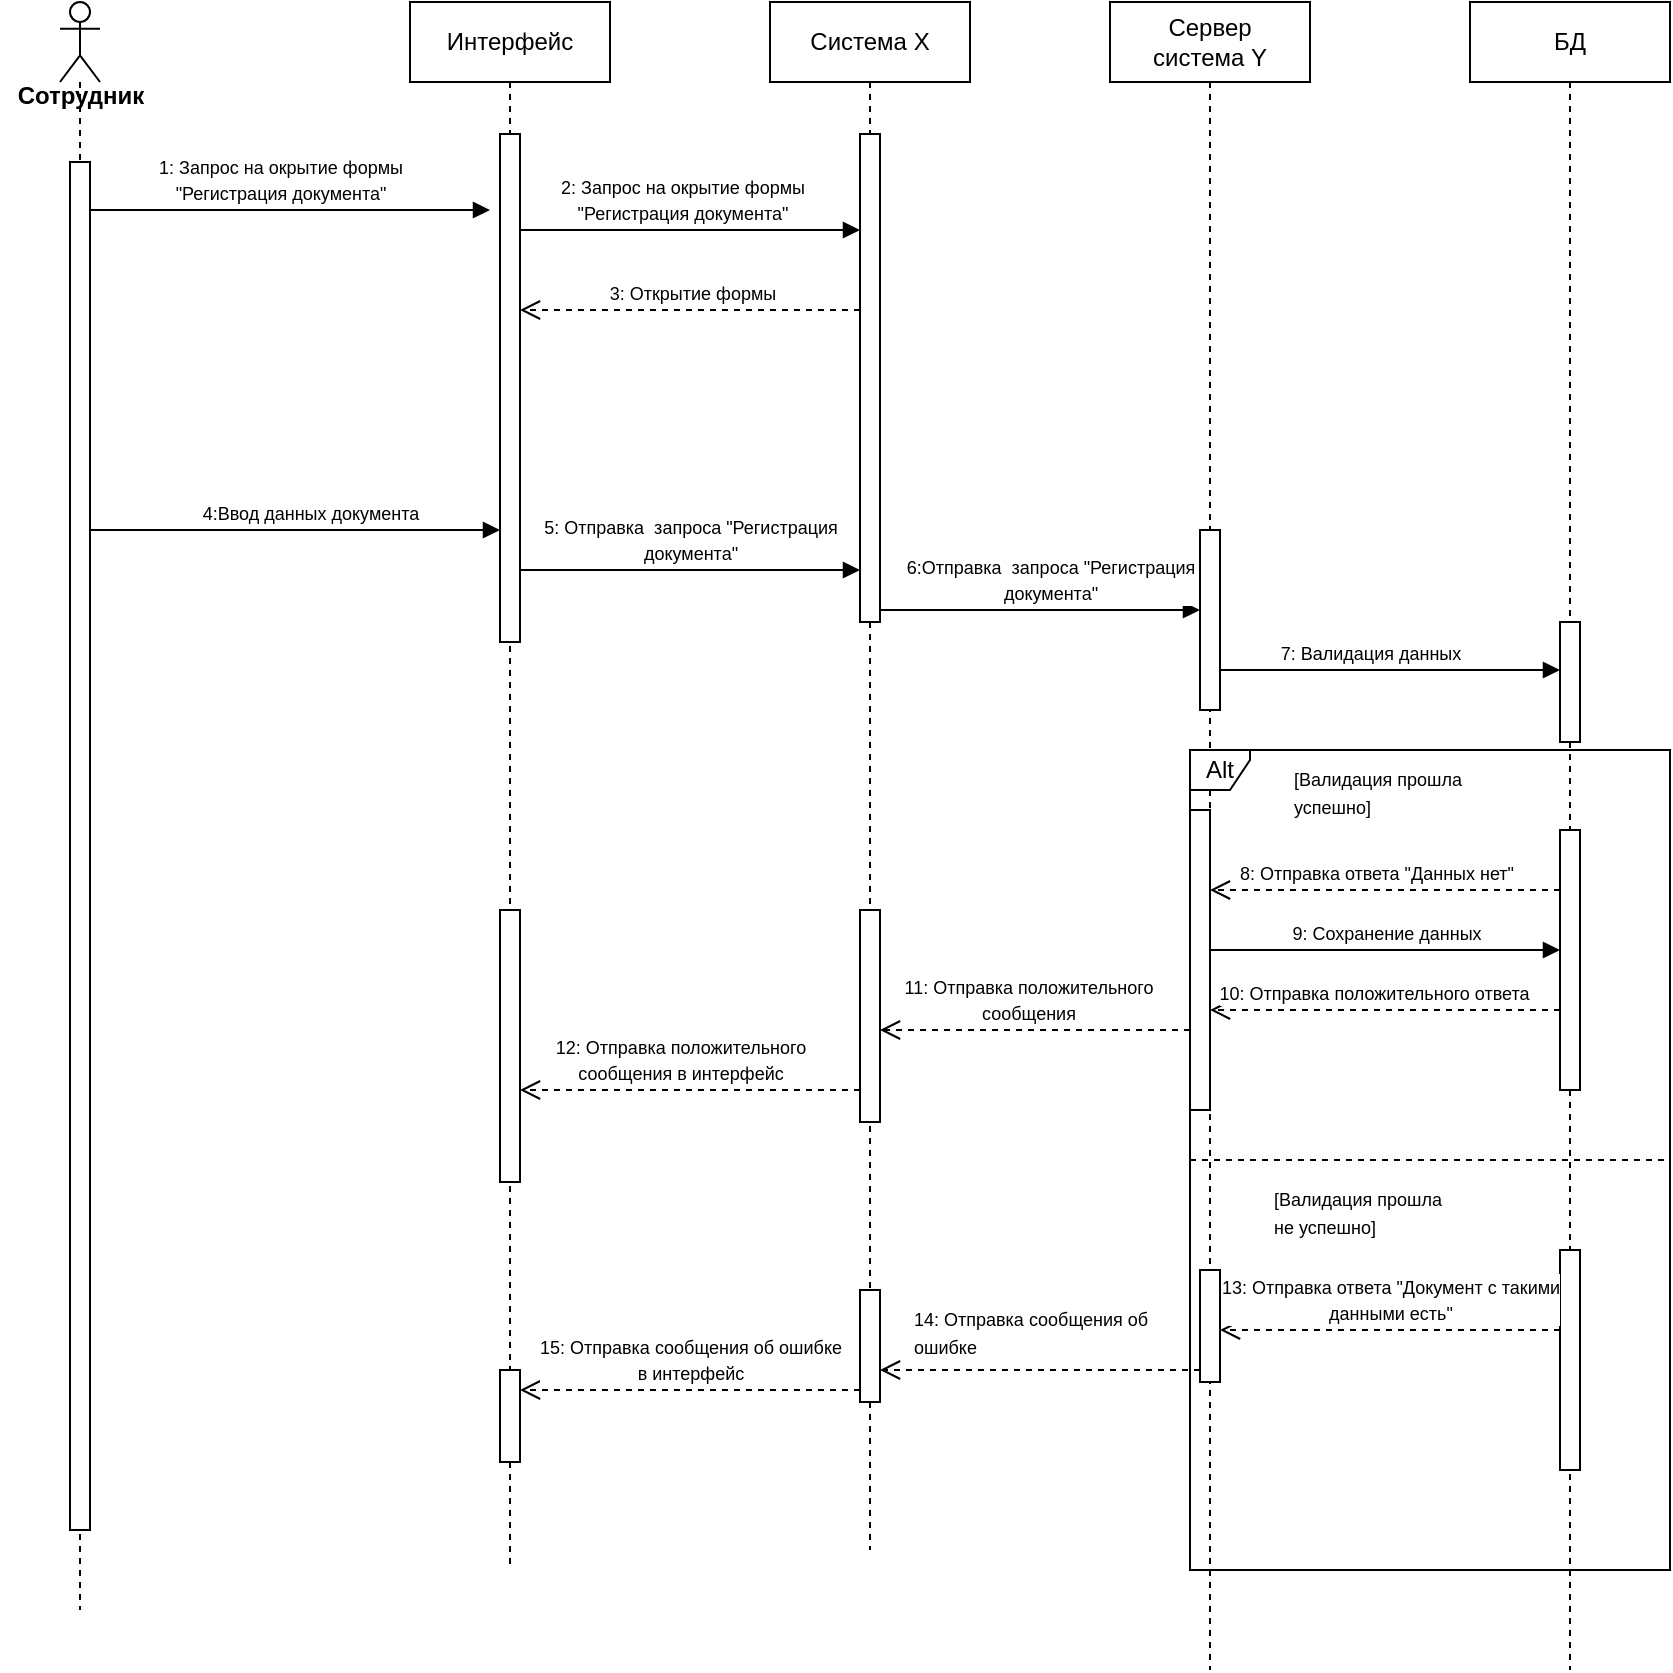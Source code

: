 <mxfile version="21.2.9" type="device">
  <diagram id="-NXmI7Wv_sdBQDqE17hC" name="Page-2">
    <mxGraphModel dx="2537" dy="845" grid="1" gridSize="10" guides="1" tooltips="1" connect="1" arrows="1" fold="1" page="1" pageScale="1" pageWidth="850" pageHeight="1100" math="0" shadow="0">
      <root>
        <mxCell id="0" />
        <mxCell id="1" parent="0" />
        <mxCell id="QRJg1duBVctbzzN5eANS-1" value="" style="shape=umlLifeline;perimeter=lifelinePerimeter;whiteSpace=wrap;html=1;container=1;dropTarget=0;collapsible=0;recursiveResize=0;outlineConnect=0;portConstraint=eastwest;newEdgeStyle={&quot;edgeStyle&quot;:&quot;elbowEdgeStyle&quot;,&quot;elbow&quot;:&quot;vertical&quot;,&quot;curved&quot;:0,&quot;rounded&quot;:0};participant=umlActor;" parent="1" vertex="1">
          <mxGeometry x="-15" y="16" width="20" height="804" as="geometry" />
        </mxCell>
        <mxCell id="ODjSJZg0g-i-pk7uRBc_-1" value="Сотрудник" style="text;align=center;fontStyle=1;verticalAlign=middle;spacingLeft=3;spacingRight=3;strokeColor=none;rotatable=0;points=[[0,0.5],[1,0.5]];portConstraint=eastwest;html=1;" parent="1" vertex="1">
          <mxGeometry x="-45" y="50" width="80" height="26" as="geometry" />
        </mxCell>
        <mxCell id="k0yB-UVR4E2PltJqJaCU-1" value="Интерфейс" style="shape=umlLifeline;perimeter=lifelinePerimeter;whiteSpace=wrap;html=1;container=1;dropTarget=0;collapsible=0;recursiveResize=0;outlineConnect=0;portConstraint=eastwest;newEdgeStyle={&quot;edgeStyle&quot;:&quot;elbowEdgeStyle&quot;,&quot;elbow&quot;:&quot;vertical&quot;,&quot;curved&quot;:0,&quot;rounded&quot;:0};" parent="1" vertex="1">
          <mxGeometry x="160" y="16" width="100" height="784" as="geometry" />
        </mxCell>
        <mxCell id="k0yB-UVR4E2PltJqJaCU-2" value="" style="html=1;points=[];perimeter=orthogonalPerimeter;outlineConnect=0;targetShapes=umlLifeline;portConstraint=eastwest;newEdgeStyle={&quot;edgeStyle&quot;:&quot;elbowEdgeStyle&quot;,&quot;elbow&quot;:&quot;vertical&quot;,&quot;curved&quot;:0,&quot;rounded&quot;:0};" parent="k0yB-UVR4E2PltJqJaCU-1" vertex="1">
          <mxGeometry x="45" y="66" width="10" height="254" as="geometry" />
        </mxCell>
        <mxCell id="8wjSeC93D_TFEQf0fsNh-21" value="" style="html=1;points=[];perimeter=orthogonalPerimeter;outlineConnect=0;targetShapes=umlLifeline;portConstraint=eastwest;newEdgeStyle={&quot;edgeStyle&quot;:&quot;elbowEdgeStyle&quot;,&quot;elbow&quot;:&quot;vertical&quot;,&quot;curved&quot;:0,&quot;rounded&quot;:0};" parent="k0yB-UVR4E2PltJqJaCU-1" vertex="1">
          <mxGeometry x="45" y="454" width="10" height="136" as="geometry" />
        </mxCell>
        <mxCell id="8wjSeC93D_TFEQf0fsNh-33" value="" style="html=1;points=[];perimeter=orthogonalPerimeter;outlineConnect=0;targetShapes=umlLifeline;portConstraint=eastwest;newEdgeStyle={&quot;edgeStyle&quot;:&quot;elbowEdgeStyle&quot;,&quot;elbow&quot;:&quot;vertical&quot;,&quot;curved&quot;:0,&quot;rounded&quot;:0};" parent="k0yB-UVR4E2PltJqJaCU-1" vertex="1">
          <mxGeometry x="45" y="684" width="10" height="46" as="geometry" />
        </mxCell>
        <mxCell id="k0yB-UVR4E2PltJqJaCU-4" value="Система X" style="shape=umlLifeline;perimeter=lifelinePerimeter;whiteSpace=wrap;html=1;container=1;dropTarget=0;collapsible=0;recursiveResize=0;outlineConnect=0;portConstraint=eastwest;newEdgeStyle={&quot;edgeStyle&quot;:&quot;elbowEdgeStyle&quot;,&quot;elbow&quot;:&quot;vertical&quot;,&quot;curved&quot;:0,&quot;rounded&quot;:0};" parent="1" vertex="1">
          <mxGeometry x="340" y="16" width="100" height="774" as="geometry" />
        </mxCell>
        <mxCell id="k0yB-UVR4E2PltJqJaCU-5" value="" style="html=1;points=[];perimeter=orthogonalPerimeter;outlineConnect=0;targetShapes=umlLifeline;portConstraint=eastwest;newEdgeStyle={&quot;edgeStyle&quot;:&quot;elbowEdgeStyle&quot;,&quot;elbow&quot;:&quot;vertical&quot;,&quot;curved&quot;:0,&quot;rounded&quot;:0};" parent="k0yB-UVR4E2PltJqJaCU-4" vertex="1">
          <mxGeometry x="45" y="66" width="10" height="244" as="geometry" />
        </mxCell>
        <mxCell id="8wjSeC93D_TFEQf0fsNh-19" value="" style="html=1;points=[];perimeter=orthogonalPerimeter;outlineConnect=0;targetShapes=umlLifeline;portConstraint=eastwest;newEdgeStyle={&quot;edgeStyle&quot;:&quot;elbowEdgeStyle&quot;,&quot;elbow&quot;:&quot;vertical&quot;,&quot;curved&quot;:0,&quot;rounded&quot;:0};" parent="k0yB-UVR4E2PltJqJaCU-4" vertex="1">
          <mxGeometry x="45" y="454" width="10" height="106" as="geometry" />
        </mxCell>
        <mxCell id="8wjSeC93D_TFEQf0fsNh-28" value="" style="html=1;points=[];perimeter=orthogonalPerimeter;outlineConnect=0;targetShapes=umlLifeline;portConstraint=eastwest;newEdgeStyle={&quot;edgeStyle&quot;:&quot;elbowEdgeStyle&quot;,&quot;elbow&quot;:&quot;vertical&quot;,&quot;curved&quot;:0,&quot;rounded&quot;:0};" parent="k0yB-UVR4E2PltJqJaCU-4" vertex="1">
          <mxGeometry x="45" y="644" width="10" height="56" as="geometry" />
        </mxCell>
        <mxCell id="k0yB-UVR4E2PltJqJaCU-7" value="Сервер&lt;br&gt;система Y" style="shape=umlLifeline;perimeter=lifelinePerimeter;whiteSpace=wrap;html=1;container=1;dropTarget=0;collapsible=0;recursiveResize=0;outlineConnect=0;portConstraint=eastwest;newEdgeStyle={&quot;edgeStyle&quot;:&quot;elbowEdgeStyle&quot;,&quot;elbow&quot;:&quot;vertical&quot;,&quot;curved&quot;:0,&quot;rounded&quot;:0};" parent="1" vertex="1">
          <mxGeometry x="510" y="16" width="100" height="834" as="geometry" />
        </mxCell>
        <mxCell id="k0yB-UVR4E2PltJqJaCU-9" value="" style="html=1;points=[];perimeter=orthogonalPerimeter;outlineConnect=0;targetShapes=umlLifeline;portConstraint=eastwest;newEdgeStyle={&quot;edgeStyle&quot;:&quot;elbowEdgeStyle&quot;,&quot;elbow&quot;:&quot;vertical&quot;,&quot;curved&quot;:0,&quot;rounded&quot;:0};" parent="k0yB-UVR4E2PltJqJaCU-7" vertex="1">
          <mxGeometry x="45" y="264" width="10" height="90" as="geometry" />
        </mxCell>
        <mxCell id="8wjSeC93D_TFEQf0fsNh-15" value="" style="html=1;points=[];perimeter=orthogonalPerimeter;outlineConnect=0;targetShapes=umlLifeline;portConstraint=eastwest;newEdgeStyle={&quot;edgeStyle&quot;:&quot;elbowEdgeStyle&quot;,&quot;elbow&quot;:&quot;vertical&quot;,&quot;curved&quot;:0,&quot;rounded&quot;:0};" parent="k0yB-UVR4E2PltJqJaCU-7" vertex="1">
          <mxGeometry x="45" y="634" width="10" height="56" as="geometry" />
        </mxCell>
        <mxCell id="k0yB-UVR4E2PltJqJaCU-10" value="БД" style="shape=umlLifeline;perimeter=lifelinePerimeter;whiteSpace=wrap;html=1;container=1;dropTarget=0;collapsible=0;recursiveResize=0;outlineConnect=0;portConstraint=eastwest;newEdgeStyle={&quot;edgeStyle&quot;:&quot;elbowEdgeStyle&quot;,&quot;elbow&quot;:&quot;vertical&quot;,&quot;curved&quot;:0,&quot;rounded&quot;:0};" parent="1" vertex="1">
          <mxGeometry x="690" y="16" width="100" height="834" as="geometry" />
        </mxCell>
        <mxCell id="k0yB-UVR4E2PltJqJaCU-12" value="" style="html=1;points=[];perimeter=orthogonalPerimeter;outlineConnect=0;targetShapes=umlLifeline;portConstraint=eastwest;newEdgeStyle={&quot;edgeStyle&quot;:&quot;elbowEdgeStyle&quot;,&quot;elbow&quot;:&quot;vertical&quot;,&quot;curved&quot;:0,&quot;rounded&quot;:0};" parent="k0yB-UVR4E2PltJqJaCU-10" vertex="1">
          <mxGeometry x="45" y="310" width="10" height="60" as="geometry" />
        </mxCell>
        <mxCell id="8wjSeC93D_TFEQf0fsNh-8" value="" style="html=1;points=[];perimeter=orthogonalPerimeter;outlineConnect=0;targetShapes=umlLifeline;portConstraint=eastwest;newEdgeStyle={&quot;edgeStyle&quot;:&quot;elbowEdgeStyle&quot;,&quot;elbow&quot;:&quot;vertical&quot;,&quot;curved&quot;:0,&quot;rounded&quot;:0};" parent="k0yB-UVR4E2PltJqJaCU-10" vertex="1">
          <mxGeometry x="45" y="624" width="10" height="110" as="geometry" />
        </mxCell>
        <mxCell id="ORBro8uWiHtevkY24l4x-1" value="&lt;font style=&quot;font-size: 9px;&quot;&gt;3: Открытие формы &lt;br&gt;&lt;/font&gt;" style="html=1;verticalAlign=bottom;endArrow=open;dashed=1;endSize=8;edgeStyle=elbowEdgeStyle;elbow=vertical;curved=0;rounded=0;" parent="1" source="k0yB-UVR4E2PltJqJaCU-5" target="k0yB-UVR4E2PltJqJaCU-2" edge="1">
          <mxGeometry x="-0.003" relative="1" as="geometry">
            <mxPoint x="380" y="120" as="sourcePoint" />
            <mxPoint x="220" y="120" as="targetPoint" />
            <Array as="points">
              <mxPoint x="310" y="170" />
              <mxPoint x="270" y="160" />
              <mxPoint x="260" y="140" />
              <mxPoint x="345" y="120" />
              <mxPoint x="335" y="130" />
              <mxPoint x="355" y="140" />
            </Array>
            <mxPoint as="offset" />
          </mxGeometry>
        </mxCell>
        <mxCell id="Rq0KjJXhQ3W13WXZxtJH-1" value="&lt;font style=&quot;font-size: 9px;&quot;&gt;4:Ввод данных &lt;/font&gt;&lt;font style=&quot;font-size: 9px;&quot;&gt;документа&lt;/font&gt;" style="html=1;verticalAlign=bottom;endArrow=block;edgeStyle=elbowEdgeStyle;elbow=vertical;curved=0;rounded=0;" parent="1" source="k0yB-UVR4E2PltJqJaCU-13" target="k0yB-UVR4E2PltJqJaCU-2" edge="1">
          <mxGeometry x="0.073" width="80" relative="1" as="geometry">
            <mxPoint x="30" y="190" as="sourcePoint" />
            <mxPoint x="200" y="200" as="targetPoint" />
            <Array as="points">
              <mxPoint x="110" y="280" />
              <mxPoint x="170" y="270" />
              <mxPoint x="100" y="250" />
              <mxPoint x="150" y="210" />
              <mxPoint x="40" y="190" />
            </Array>
            <mxPoint as="offset" />
          </mxGeometry>
        </mxCell>
        <mxCell id="8wjSeC93D_TFEQf0fsNh-4" value="&lt;font style=&quot;font-size: 9px;&quot;&gt;5: Отправка&amp;nbsp; запроса &quot;Регистрация &lt;br&gt;документа&quot;&lt;br&gt;&lt;/font&gt;" style="html=1;verticalAlign=bottom;endArrow=block;edgeStyle=elbowEdgeStyle;elbow=vertical;curved=0;rounded=0;" parent="1" source="k0yB-UVR4E2PltJqJaCU-2" target="k0yB-UVR4E2PltJqJaCU-5" edge="1">
          <mxGeometry width="80" relative="1" as="geometry">
            <mxPoint x="220" y="530" as="sourcePoint" />
            <mxPoint x="380" y="530" as="targetPoint" />
            <Array as="points">
              <mxPoint x="290" y="300" />
              <mxPoint x="300" y="530" />
              <mxPoint x="280" y="540" />
              <mxPoint x="370" y="550" />
              <mxPoint x="290" y="550" />
              <mxPoint x="200" y="560" />
            </Array>
            <mxPoint as="offset" />
          </mxGeometry>
        </mxCell>
        <mxCell id="8wjSeC93D_TFEQf0fsNh-5" value="&lt;font style=&quot;font-size: 9px;&quot;&gt;6:&lt;/font&gt;&lt;font style=&quot;font-size: 9px;&quot;&gt;Отправка&amp;nbsp; запроса &quot;Регистрация &lt;br&gt;документа&quot;&lt;/font&gt;" style="html=1;verticalAlign=bottom;endArrow=block;edgeStyle=elbowEdgeStyle;elbow=vertical;curved=0;rounded=0;" parent="1" source="k0yB-UVR4E2PltJqJaCU-5" target="k0yB-UVR4E2PltJqJaCU-9" edge="1">
          <mxGeometry x="0.062" width="80" relative="1" as="geometry">
            <mxPoint x="400" y="590" as="sourcePoint" />
            <mxPoint x="520" y="590" as="targetPoint" />
            <Array as="points">
              <mxPoint x="500" y="320" />
              <mxPoint x="420" y="600" />
              <mxPoint x="510" y="610" />
              <mxPoint x="430" y="610" />
              <mxPoint x="340" y="620" />
            </Array>
            <mxPoint as="offset" />
          </mxGeometry>
        </mxCell>
        <mxCell id="8wjSeC93D_TFEQf0fsNh-6" value="&lt;font style=&quot;font-size: 9px;&quot;&gt;7: Валидация данных&lt;br&gt;&lt;/font&gt;" style="html=1;verticalAlign=bottom;endArrow=block;edgeStyle=elbowEdgeStyle;elbow=vertical;curved=0;rounded=0;" parent="1" source="k0yB-UVR4E2PltJqJaCU-9" target="k0yB-UVR4E2PltJqJaCU-12" edge="1">
          <mxGeometry x="-0.118" width="80" relative="1" as="geometry">
            <mxPoint x="580" y="620" as="sourcePoint" />
            <mxPoint x="720" y="620" as="targetPoint" />
            <Array as="points">
              <mxPoint x="670" y="350" />
              <mxPoint x="605" y="620" />
              <mxPoint x="585" y="630" />
              <mxPoint x="675" y="640" />
              <mxPoint x="595" y="640" />
              <mxPoint x="505" y="650" />
            </Array>
            <mxPoint as="offset" />
          </mxGeometry>
        </mxCell>
        <mxCell id="8wjSeC93D_TFEQf0fsNh-9" value="Alt" style="shape=umlFrame;whiteSpace=wrap;html=1;pointerEvents=0;recursiveResize=0;container=1;collapsible=0;width=30;height=20;" parent="1" vertex="1">
          <mxGeometry x="550" y="390" width="240" height="410" as="geometry" />
        </mxCell>
        <mxCell id="8wjSeC93D_TFEQf0fsNh-10" value="&lt;font style=&quot;font-size: 9px;&quot;&gt;[Валидация прошла&lt;br&gt;успешно]&lt;/font&gt;" style="text;html=1;" parent="8wjSeC93D_TFEQf0fsNh-9" vertex="1">
          <mxGeometry width="100" height="20" relative="1" as="geometry">
            <mxPoint x="50" as="offset" />
          </mxGeometry>
        </mxCell>
        <mxCell id="8wjSeC93D_TFEQf0fsNh-11" value="" style="line;strokeWidth=1;dashed=1;labelPosition=center;verticalLabelPosition=bottom;align=left;verticalAlign=top;spacingLeft=20;spacingTop=15;html=1;whiteSpace=wrap;" parent="8wjSeC93D_TFEQf0fsNh-9" vertex="1">
          <mxGeometry y="120" width="240" height="170" as="geometry" />
        </mxCell>
        <mxCell id="8wjSeC93D_TFEQf0fsNh-12" value="&lt;font style=&quot;font-size: 9px;&quot;&gt;[&lt;/font&gt;&lt;font style=&quot;font-size: 9px;&quot;&gt;Валидация прошла&lt;br&gt;не успешно&lt;/font&gt;&lt;font style=&quot;font-size: 9px;&quot;&gt;]&lt;/font&gt;" style="text;whiteSpace=wrap;html=1;" parent="8wjSeC93D_TFEQf0fsNh-9" vertex="1">
          <mxGeometry x="40" y="210" width="120" height="50" as="geometry" />
        </mxCell>
        <mxCell id="8wjSeC93D_TFEQf0fsNh-7" value="" style="html=1;points=[];perimeter=orthogonalPerimeter;outlineConnect=0;targetShapes=umlLifeline;portConstraint=eastwest;newEdgeStyle={&quot;edgeStyle&quot;:&quot;elbowEdgeStyle&quot;,&quot;elbow&quot;:&quot;vertical&quot;,&quot;curved&quot;:0,&quot;rounded&quot;:0};" parent="8wjSeC93D_TFEQf0fsNh-9" vertex="1">
          <mxGeometry x="185" y="40" width="10" height="130" as="geometry" />
        </mxCell>
        <mxCell id="8wjSeC93D_TFEQf0fsNh-14" value="" style="html=1;points=[];perimeter=orthogonalPerimeter;outlineConnect=0;targetShapes=umlLifeline;portConstraint=eastwest;newEdgeStyle={&quot;edgeStyle&quot;:&quot;elbowEdgeStyle&quot;,&quot;elbow&quot;:&quot;vertical&quot;,&quot;curved&quot;:0,&quot;rounded&quot;:0};" parent="8wjSeC93D_TFEQf0fsNh-9" vertex="1">
          <mxGeometry y="30" width="10" height="150" as="geometry" />
        </mxCell>
        <mxCell id="8wjSeC93D_TFEQf0fsNh-17" value="&lt;font style=&quot;font-size: 9px;&quot;&gt;10: Отправка положительного ответа&amp;nbsp; &lt;/font&gt;" style="html=1;verticalAlign=bottom;endArrow=open;dashed=1;endSize=8;edgeStyle=elbowEdgeStyle;elbow=vertical;curved=0;rounded=0;" parent="8wjSeC93D_TFEQf0fsNh-9" source="8wjSeC93D_TFEQf0fsNh-7" target="8wjSeC93D_TFEQf0fsNh-14" edge="1">
          <mxGeometry x="0.056" relative="1" as="geometry">
            <mxPoint x="130" y="350" as="sourcePoint" />
            <mxPoint x="40" y="130" as="targetPoint" />
            <Array as="points">
              <mxPoint x="130" y="130" />
              <mxPoint x="67.5" y="349.52" />
              <mxPoint x="57.5" y="359.52" />
              <mxPoint x="77.5" y="369.52" />
            </Array>
            <mxPoint as="offset" />
          </mxGeometry>
        </mxCell>
        <mxCell id="8wjSeC93D_TFEQf0fsNh-18" value="&lt;font style=&quot;font-size: 9px;&quot;&gt;8: Отправка ответа &lt;/font&gt;&lt;font style=&quot;font-size: 9px;&quot;&gt;&quot;Данных нет&quot;&lt;/font&gt;" style="html=1;verticalAlign=bottom;endArrow=open;dashed=1;endSize=8;edgeStyle=elbowEdgeStyle;elbow=vertical;curved=0;rounded=0;" parent="8wjSeC93D_TFEQf0fsNh-9" source="8wjSeC93D_TFEQf0fsNh-7" target="8wjSeC93D_TFEQf0fsNh-14" edge="1">
          <mxGeometry x="0.053" relative="1" as="geometry">
            <mxPoint x="155" y="400.48" as="sourcePoint" />
            <mxPoint x="-35" y="410" as="targetPoint" />
            <Array as="points">
              <mxPoint x="110" y="70" />
              <mxPoint x="100" y="60" />
              <mxPoint x="90" y="410" />
              <mxPoint x="87.5" y="400" />
              <mxPoint x="77.5" y="410" />
              <mxPoint x="97.5" y="420" />
            </Array>
            <mxPoint as="offset" />
          </mxGeometry>
        </mxCell>
        <mxCell id="8wjSeC93D_TFEQf0fsNh-13" value="&lt;font style=&quot;font-size: 9px;&quot;&gt;9: Сохранение данных&lt;br&gt;&lt;/font&gt;" style="html=1;verticalAlign=bottom;endArrow=block;edgeStyle=elbowEdgeStyle;elbow=vertical;curved=0;rounded=0;" parent="8wjSeC93D_TFEQf0fsNh-9" source="8wjSeC93D_TFEQf0fsNh-14" target="8wjSeC93D_TFEQf0fsNh-7" edge="1">
          <mxGeometry width="80" relative="1" as="geometry">
            <mxPoint x="-35" y="360" as="sourcePoint" />
            <mxPoint x="155" y="360" as="targetPoint" />
            <Array as="points">
              <mxPoint x="130" y="100" />
              <mxPoint x="70" y="380" />
              <mxPoint x="60" y="370" />
              <mxPoint x="40" y="370" />
              <mxPoint x="130" y="380" />
              <mxPoint x="50" y="380" />
              <mxPoint x="-40" y="390" />
            </Array>
            <mxPoint as="offset" />
          </mxGeometry>
        </mxCell>
        <mxCell id="8wjSeC93D_TFEQf0fsNh-16" value="&lt;font style=&quot;font-size: 9px;&quot;&gt;13: Отправка ответа &quot;&lt;/font&gt;&lt;font style=&quot;font-size: 9px;&quot;&gt;Документ&lt;/font&gt;&lt;font style=&quot;font-size: 9px;&quot;&gt; с такими &lt;br&gt;данными есть&quot; &lt;/font&gt;" style="html=1;verticalAlign=bottom;endArrow=open;dashed=1;endSize=8;edgeStyle=elbowEdgeStyle;elbow=vertical;curved=0;rounded=0;" parent="1" source="8wjSeC93D_TFEQf0fsNh-8" target="8wjSeC93D_TFEQf0fsNh-15" edge="1">
          <mxGeometry relative="1" as="geometry">
            <mxPoint x="775" y="930.48" as="sourcePoint" />
            <mxPoint x="560" y="930.48" as="targetPoint" />
            <Array as="points">
              <mxPoint x="640" y="680" />
              <mxPoint x="647.5" y="940" />
              <mxPoint x="667.5" y="950" />
            </Array>
            <mxPoint as="offset" />
          </mxGeometry>
        </mxCell>
        <mxCell id="8wjSeC93D_TFEQf0fsNh-20" value="&lt;font style=&quot;font-size: 9px;&quot;&gt;11: Отправка положительного &lt;br&gt;сообщения &lt;/font&gt;" style="html=1;verticalAlign=bottom;endArrow=open;dashed=1;endSize=8;edgeStyle=elbowEdgeStyle;elbow=vertical;curved=0;rounded=0;" parent="1" source="8wjSeC93D_TFEQf0fsNh-14" target="8wjSeC93D_TFEQf0fsNh-19" edge="1">
          <mxGeometry x="0.054" relative="1" as="geometry">
            <mxPoint x="550" y="750" as="sourcePoint" />
            <mxPoint x="400" y="750" as="targetPoint" />
            <Array as="points">
              <mxPoint x="490" y="530" />
              <mxPoint x="500" y="500" />
              <mxPoint x="465" y="750" />
              <mxPoint x="462.5" y="740" />
              <mxPoint x="452.5" y="750" />
              <mxPoint x="472.5" y="760" />
            </Array>
            <mxPoint as="offset" />
          </mxGeometry>
        </mxCell>
        <mxCell id="8wjSeC93D_TFEQf0fsNh-22" value="&lt;font style=&quot;font-size: 9px;&quot;&gt;12: Отправка положительного &lt;br&gt;сообщения в интерфейс&lt;br&gt;&lt;/font&gt;" style="html=1;verticalAlign=bottom;endArrow=open;dashed=1;endSize=8;edgeStyle=elbowEdgeStyle;elbow=vertical;curved=0;rounded=0;" parent="1" source="8wjSeC93D_TFEQf0fsNh-19" target="8wjSeC93D_TFEQf0fsNh-21" edge="1">
          <mxGeometry x="0.056" relative="1" as="geometry">
            <mxPoint x="380" y="740" as="sourcePoint" />
            <mxPoint x="220" y="740" as="targetPoint" />
            <Array as="points">
              <mxPoint x="320" y="560" />
              <mxPoint x="287.5" y="730" />
              <mxPoint x="277.5" y="740" />
              <mxPoint x="297.5" y="750" />
            </Array>
            <mxPoint as="offset" />
          </mxGeometry>
        </mxCell>
        <mxCell id="8wjSeC93D_TFEQf0fsNh-29" value="" style="html=1;verticalAlign=bottom;endArrow=open;dashed=1;endSize=8;edgeStyle=elbowEdgeStyle;elbow=vertical;curved=0;rounded=0;" parent="1" source="8wjSeC93D_TFEQf0fsNh-15" target="8wjSeC93D_TFEQf0fsNh-28" edge="1">
          <mxGeometry x="0.27" y="-20" relative="1" as="geometry">
            <mxPoint x="550" y="700" as="sourcePoint" />
            <mxPoint x="400" y="960" as="targetPoint" />
            <Array as="points">
              <mxPoint x="490" y="700" />
              <mxPoint x="545" y="960" />
              <mxPoint x="490" y="969.66" />
              <mxPoint x="510" y="979.66" />
            </Array>
            <mxPoint as="offset" />
          </mxGeometry>
        </mxCell>
        <mxCell id="8wjSeC93D_TFEQf0fsNh-32" value="&lt;font style=&quot;font-size: 9px;&quot;&gt;14: Отправка сообщения об ошибке&amp;nbsp;&lt;/font&gt;" style="text;whiteSpace=wrap;html=1;" parent="1" vertex="1">
          <mxGeometry x="410" y="660" width="140" height="30" as="geometry" />
        </mxCell>
        <mxCell id="8wjSeC93D_TFEQf0fsNh-37" value="&lt;div&gt;&lt;font style=&quot;font-size: 9px;&quot;&gt;15: Отправка сообщения об ошибке&lt;/font&gt;&lt;/div&gt;&lt;div&gt;&lt;font style=&quot;font-size: 9px;&quot;&gt;в интерфейс&lt;br&gt;&lt;/font&gt;&lt;/div&gt;" style="html=1;verticalAlign=bottom;endArrow=open;dashed=1;endSize=8;edgeStyle=elbowEdgeStyle;elbow=vertical;curved=0;rounded=0;" parent="1" source="8wjSeC93D_TFEQf0fsNh-28" target="8wjSeC93D_TFEQf0fsNh-33" edge="1">
          <mxGeometry relative="1" as="geometry">
            <mxPoint x="370" y="990" as="sourcePoint" />
            <mxPoint x="220" y="990" as="targetPoint" />
            <Array as="points">
              <mxPoint x="300" y="710" />
              <mxPoint x="302.5" y="990" />
              <mxPoint x="322.5" y="1000" />
            </Array>
            <mxPoint as="offset" />
          </mxGeometry>
        </mxCell>
        <mxCell id="k0yB-UVR4E2PltJqJaCU-13" value="" style="html=1;points=[];perimeter=orthogonalPerimeter;outlineConnect=0;targetShapes=umlLifeline;portConstraint=eastwest;newEdgeStyle={&quot;edgeStyle&quot;:&quot;elbowEdgeStyle&quot;,&quot;elbow&quot;:&quot;vertical&quot;,&quot;curved&quot;:0,&quot;rounded&quot;:0};" parent="1" vertex="1">
          <mxGeometry x="-10" y="96" width="10" height="684" as="geometry" />
        </mxCell>
        <mxCell id="We-C7hhaawtBZ6z4pr2A-1" value="&lt;font style=&quot;font-size: 9px;&quot;&gt;1: Запрос на окрытие формы&lt;br&gt;&quot;Регистрация документа&quot;&lt;br&gt;&lt;/font&gt;" style="html=1;verticalAlign=bottom;endArrow=block;edgeStyle=elbowEdgeStyle;elbow=vertical;curved=0;rounded=0;" parent="1" edge="1">
          <mxGeometry x="-0.05" width="80" relative="1" as="geometry">
            <mxPoint y="120" as="sourcePoint" />
            <mxPoint x="200" y="120" as="targetPoint" />
            <Array as="points">
              <mxPoint x="135" y="120" />
              <mxPoint x="195" y="140" />
              <mxPoint x="205" y="150" />
            </Array>
            <mxPoint as="offset" />
          </mxGeometry>
        </mxCell>
        <mxCell id="We-C7hhaawtBZ6z4pr2A-2" value="&lt;font style=&quot;font-size: 9px;&quot;&gt;2: Запрос на окрытие формы&lt;br&gt;&quot;Регистрация &lt;/font&gt;&lt;font style=&quot;font-size: 9px;&quot;&gt;документа&lt;/font&gt;&lt;font style=&quot;font-size: 9px;&quot;&gt;&quot;&lt;br&gt;&lt;/font&gt;" style="html=1;verticalAlign=bottom;endArrow=block;edgeStyle=elbowEdgeStyle;elbow=vertical;curved=0;rounded=0;" parent="1" source="k0yB-UVR4E2PltJqJaCU-2" target="k0yB-UVR4E2PltJqJaCU-5" edge="1">
          <mxGeometry x="-0.05" width="80" relative="1" as="geometry">
            <mxPoint x="225" y="130" as="sourcePoint" />
            <mxPoint x="425" y="130" as="targetPoint" />
            <Array as="points">
              <mxPoint x="360" y="130" />
              <mxPoint x="420" y="150" />
              <mxPoint x="430" y="160" />
            </Array>
            <mxPoint as="offset" />
          </mxGeometry>
        </mxCell>
      </root>
    </mxGraphModel>
  </diagram>
</mxfile>
